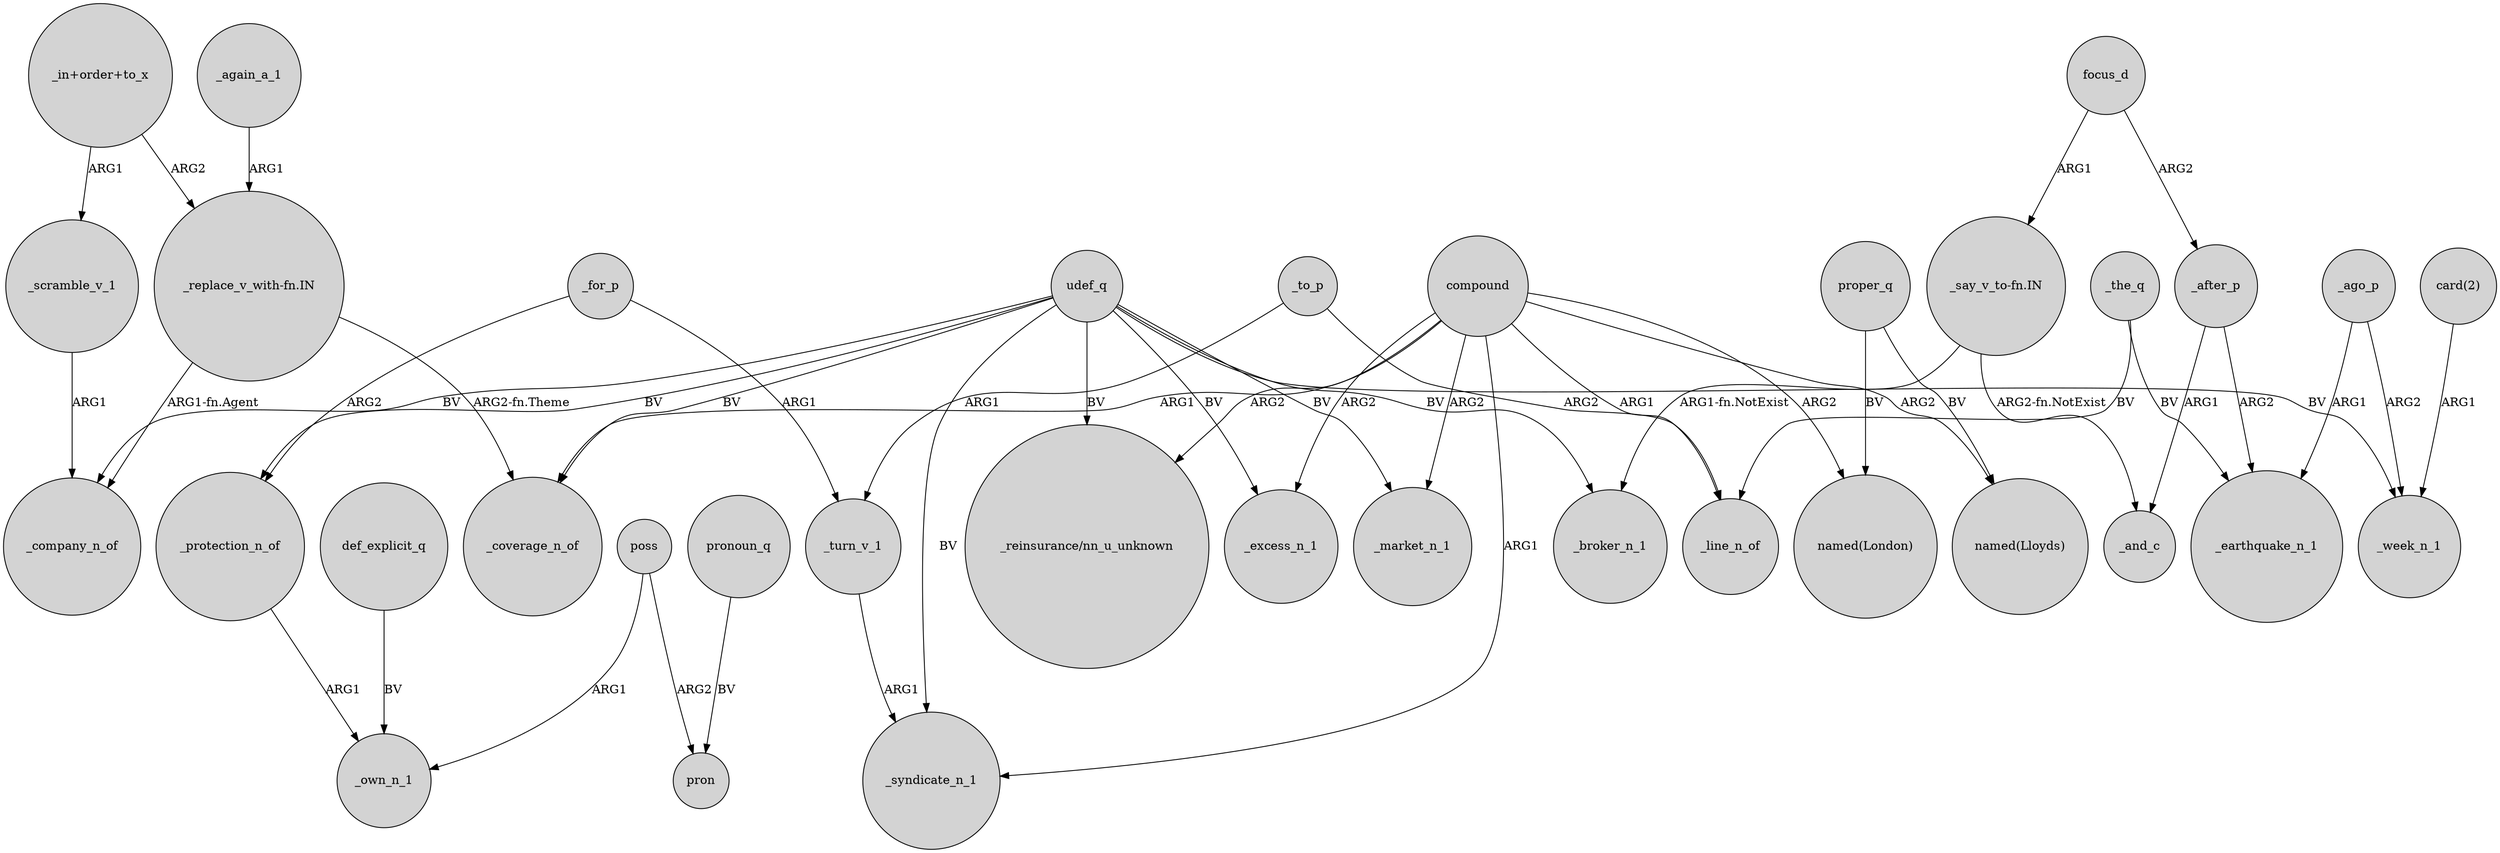digraph {
	node [shape=circle style=filled]
	compound -> _market_n_1 [label=ARG2]
	_the_q -> _earthquake_n_1 [label=BV]
	udef_q -> _excess_n_1 [label=BV]
	"_replace_v_with-fn.IN" -> _company_n_of [label="ARG1-fn.Agent"]
	focus_d -> _after_p [label=ARG2]
	_after_p -> _and_c [label=ARG1]
	_protection_n_of -> _own_n_1 [label=ARG1]
	poss -> pron [label=ARG2]
	_ago_p -> _earthquake_n_1 [label=ARG1]
	_the_q -> _line_n_of [label=BV]
	_for_p -> _turn_v_1 [label=ARG1]
	"_say_v_to-fn.IN" -> _broker_n_1 [label="ARG1-fn.NotExist"]
	_for_p -> _protection_n_of [label=ARG2]
	udef_q -> _coverage_n_of [label=BV]
	_again_a_1 -> "_replace_v_with-fn.IN" [label=ARG1]
	"_in+order+to_x" -> "_replace_v_with-fn.IN" [label=ARG2]
	_to_p -> _turn_v_1 [label=ARG1]
	compound -> _excess_n_1 [label=ARG2]
	udef_q -> _market_n_1 [label=BV]
	_turn_v_1 -> _syndicate_n_1 [label=ARG1]
	"_in+order+to_x" -> _scramble_v_1 [label=ARG1]
	"card(2)" -> _week_n_1 [label=ARG1]
	compound -> "named(Lloyds)" [label=ARG2]
	"_replace_v_with-fn.IN" -> _coverage_n_of [label="ARG2-fn.Theme"]
	def_explicit_q -> _own_n_1 [label=BV]
	_to_p -> _line_n_of [label=ARG2]
	poss -> _own_n_1 [label=ARG1]
	_after_p -> _earthquake_n_1 [label=ARG2]
	pronoun_q -> pron [label=BV]
	compound -> _coverage_n_of [label=ARG1]
	udef_q -> _protection_n_of [label=BV]
	compound -> _line_n_of [label=ARG1]
	udef_q -> _week_n_1 [label=BV]
	"_say_v_to-fn.IN" -> _and_c [label="ARG2-fn.NotExist"]
	compound -> "named(London)" [label=ARG2]
	_scramble_v_1 -> _company_n_of [label=ARG1]
	proper_q -> "named(London)" [label=BV]
	compound -> "_reinsurance/nn_u_unknown" [label=ARG2]
	_ago_p -> _week_n_1 [label=ARG2]
	compound -> _syndicate_n_1 [label=ARG1]
	udef_q -> _company_n_of [label=BV]
	udef_q -> _broker_n_1 [label=BV]
	udef_q -> "_reinsurance/nn_u_unknown" [label=BV]
	udef_q -> _syndicate_n_1 [label=BV]
	proper_q -> "named(Lloyds)" [label=BV]
	focus_d -> "_say_v_to-fn.IN" [label=ARG1]
}
